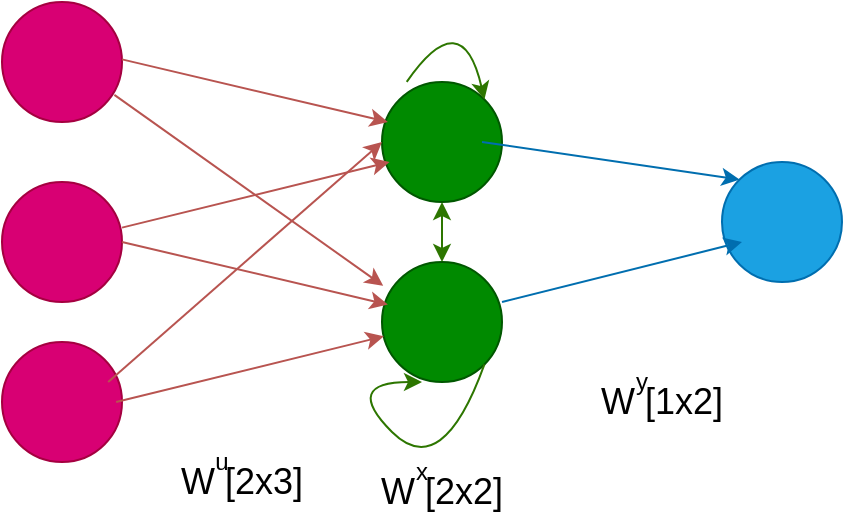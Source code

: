 <mxfile version="14.2.2" type="github"><diagram id="oFzvKWyrG2yO-7Zlwvp0" name="Page-1"><mxGraphModel dx="920" dy="514" grid="1" gridSize="10" guides="1" tooltips="1" connect="1" arrows="1" fold="1" page="1" pageScale="1" pageWidth="827" pageHeight="1169" math="0" shadow="0"><root><mxCell id="0"/><mxCell id="1" parent="0"/><mxCell id="zyHQlXAk9_x4UmLr7fpI-1" value="" style="ellipse;whiteSpace=wrap;html=1;aspect=fixed;fillColor=#d80073;strokeColor=#A50040;fontColor=#ffffff;" vertex="1" parent="1"><mxGeometry x="80" y="150" width="60" height="60" as="geometry"/></mxCell><mxCell id="zyHQlXAk9_x4UmLr7fpI-2" value="" style="ellipse;whiteSpace=wrap;html=1;aspect=fixed;fillColor=#d80073;strokeColor=#A50040;fontColor=#ffffff;" vertex="1" parent="1"><mxGeometry x="80" y="320" width="60" height="60" as="geometry"/></mxCell><mxCell id="zyHQlXAk9_x4UmLr7fpI-3" value="" style="ellipse;whiteSpace=wrap;html=1;aspect=fixed;fillColor=#d80073;strokeColor=#A50040;fontColor=#ffffff;" vertex="1" parent="1"><mxGeometry x="80" y="240" width="60" height="60" as="geometry"/></mxCell><mxCell id="zyHQlXAk9_x4UmLr7fpI-4" value="" style="ellipse;whiteSpace=wrap;html=1;aspect=fixed;fillColor=#008a00;strokeColor=#005700;fontColor=#ffffff;" vertex="1" parent="1"><mxGeometry x="270" y="280" width="60" height="60" as="geometry"/></mxCell><mxCell id="zyHQlXAk9_x4UmLr7fpI-5" value="" style="ellipse;whiteSpace=wrap;html=1;aspect=fixed;fillColor=#008a00;strokeColor=#005700;fontColor=#ffffff;" vertex="1" parent="1"><mxGeometry x="270" y="190" width="60" height="60" as="geometry"/></mxCell><mxCell id="zyHQlXAk9_x4UmLr7fpI-6" value="" style="ellipse;whiteSpace=wrap;html=1;aspect=fixed;fillColor=#1ba1e2;strokeColor=#006EAF;fontColor=#ffffff;" vertex="1" parent="1"><mxGeometry x="440" y="230" width="60" height="60" as="geometry"/></mxCell><mxCell id="zyHQlXAk9_x4UmLr7fpI-7" value="&lt;font style=&quot;font-size: 18px&quot;&gt;W [2x2]&lt;/font&gt;" style="text;html=1;strokeColor=none;fillColor=none;align=center;verticalAlign=middle;whiteSpace=wrap;rounded=0;" vertex="1" parent="1"><mxGeometry x="260" y="385" width="80" height="20" as="geometry"/></mxCell><mxCell id="zyHQlXAk9_x4UmLr7fpI-8" value="x" style="text;html=1;strokeColor=none;fillColor=none;align=center;verticalAlign=middle;whiteSpace=wrap;rounded=0;" vertex="1" parent="1"><mxGeometry x="270" y="375" width="40" height="20" as="geometry"/></mxCell><mxCell id="zyHQlXAk9_x4UmLr7fpI-9" value="&lt;font style=&quot;font-size: 18px&quot;&gt;W [2x3]&lt;/font&gt;" style="text;html=1;strokeColor=none;fillColor=none;align=center;verticalAlign=middle;whiteSpace=wrap;rounded=0;" vertex="1" parent="1"><mxGeometry x="160" y="380" width="80" height="20" as="geometry"/></mxCell><mxCell id="zyHQlXAk9_x4UmLr7fpI-10" value="u" style="text;html=1;strokeColor=none;fillColor=none;align=center;verticalAlign=middle;whiteSpace=wrap;rounded=0;" vertex="1" parent="1"><mxGeometry x="170" y="370" width="40" height="20" as="geometry"/></mxCell><mxCell id="zyHQlXAk9_x4UmLr7fpI-11" value="&lt;font style=&quot;font-size: 18px&quot;&gt;W [1x2]&lt;/font&gt;" style="text;html=1;strokeColor=none;fillColor=none;align=center;verticalAlign=middle;whiteSpace=wrap;rounded=0;" vertex="1" parent="1"><mxGeometry x="370" y="340" width="80" height="20" as="geometry"/></mxCell><mxCell id="zyHQlXAk9_x4UmLr7fpI-12" value="y" style="text;html=1;strokeColor=none;fillColor=none;align=center;verticalAlign=middle;whiteSpace=wrap;rounded=0;" vertex="1" parent="1"><mxGeometry x="380" y="330" width="40" height="20" as="geometry"/></mxCell><mxCell id="zyHQlXAk9_x4UmLr7fpI-14" value="" style="endArrow=classic;html=1;entryX=0.049;entryY=0.355;entryDx=0;entryDy=0;entryPerimeter=0;fillColor=#f8cecc;strokeColor=#b85450;" edge="1" parent="1" target="zyHQlXAk9_x4UmLr7fpI-4"><mxGeometry width="50" height="50" relative="1" as="geometry"><mxPoint x="140" y="270" as="sourcePoint"/><mxPoint x="190" y="220" as="targetPoint"/></mxGeometry></mxCell><mxCell id="zyHQlXAk9_x4UmLr7fpI-16" value="" style="endArrow=classic;html=1;entryX=0.049;entryY=0.355;entryDx=0;entryDy=0;entryPerimeter=0;fillColor=#f8cecc;strokeColor=#b85450;" edge="1" parent="1"><mxGeometry width="50" height="50" relative="1" as="geometry"><mxPoint x="140" y="178.7" as="sourcePoint"/><mxPoint x="272.94" y="210.0" as="targetPoint"/></mxGeometry></mxCell><mxCell id="zyHQlXAk9_x4UmLr7fpI-17" value="" style="endArrow=classic;html=1;fillColor=#f8cecc;strokeColor=#b85450;" edge="1" parent="1" target="zyHQlXAk9_x4UmLr7fpI-4"><mxGeometry width="50" height="50" relative="1" as="geometry"><mxPoint x="137.06" y="350" as="sourcePoint"/><mxPoint x="270.0" y="381.3" as="targetPoint"/></mxGeometry></mxCell><mxCell id="zyHQlXAk9_x4UmLr7fpI-18" value="" style="endArrow=classic;html=1;fillColor=#f8cecc;strokeColor=#b85450;entryX=0;entryY=0.5;entryDx=0;entryDy=0;" edge="1" parent="1" target="zyHQlXAk9_x4UmLr7fpI-5"><mxGeometry width="50" height="50" relative="1" as="geometry"><mxPoint x="133.09" y="340" as="sourcePoint"/><mxPoint x="266.901" y="307.177" as="targetPoint"/></mxGeometry></mxCell><mxCell id="zyHQlXAk9_x4UmLr7fpI-19" value="" style="endArrow=classic;html=1;fillColor=#f8cecc;strokeColor=#b85450;" edge="1" parent="1"><mxGeometry width="50" height="50" relative="1" as="geometry"><mxPoint x="140.0" y="262.82" as="sourcePoint"/><mxPoint x="273.811" y="229.997" as="targetPoint"/></mxGeometry></mxCell><mxCell id="zyHQlXAk9_x4UmLr7fpI-20" value="" style="endArrow=classic;html=1;fillColor=#f8cecc;strokeColor=#b85450;entryX=0.01;entryY=0.198;entryDx=0;entryDy=0;entryPerimeter=0;" edge="1" parent="1" target="zyHQlXAk9_x4UmLr7fpI-4"><mxGeometry width="50" height="50" relative="1" as="geometry"><mxPoint x="136.19" y="196.41" as="sourcePoint"/><mxPoint x="270.001" y="163.587" as="targetPoint"/></mxGeometry></mxCell><mxCell id="zyHQlXAk9_x4UmLr7fpI-21" value="" style="endArrow=classic;html=1;fillColor=#1ba1e2;strokeColor=#006EAF;" edge="1" parent="1"><mxGeometry width="50" height="50" relative="1" as="geometry"><mxPoint x="330.0" y="300" as="sourcePoint"/><mxPoint x="450" y="270" as="targetPoint"/></mxGeometry></mxCell><mxCell id="zyHQlXAk9_x4UmLr7fpI-22" value="" style="endArrow=classic;html=1;fillColor=#1ba1e2;strokeColor=#006EAF;entryX=0;entryY=0;entryDx=0;entryDy=0;" edge="1" parent="1" target="zyHQlXAk9_x4UmLr7fpI-6"><mxGeometry width="50" height="50" relative="1" as="geometry"><mxPoint x="320" y="220" as="sourcePoint"/><mxPoint x="440" y="190" as="targetPoint"/></mxGeometry></mxCell><mxCell id="zyHQlXAk9_x4UmLr7fpI-23" value="" style="endArrow=classic;startArrow=classic;html=1;exitX=0.5;exitY=0;exitDx=0;exitDy=0;fillColor=#60a917;strokeColor=#2D7600;" edge="1" parent="1" source="zyHQlXAk9_x4UmLr7fpI-4"><mxGeometry width="50" height="50" relative="1" as="geometry"><mxPoint x="250" y="300" as="sourcePoint"/><mxPoint x="300" y="250" as="targetPoint"/></mxGeometry></mxCell><mxCell id="zyHQlXAk9_x4UmLr7fpI-24" value="" style="curved=1;endArrow=classic;html=1;exitX=1;exitY=1;exitDx=0;exitDy=0;fillColor=#60a917;strokeColor=#2D7600;" edge="1" parent="1" source="zyHQlXAk9_x4UmLr7fpI-4"><mxGeometry width="50" height="50" relative="1" as="geometry"><mxPoint x="250" y="390" as="sourcePoint"/><mxPoint x="290" y="340" as="targetPoint"/><Array as="points"><mxPoint x="300" y="390"/><mxPoint x="250" y="340"/></Array></mxGeometry></mxCell><mxCell id="zyHQlXAk9_x4UmLr7fpI-26" value="" style="curved=1;endArrow=classic;html=1;exitX=0.206;exitY=-0.001;exitDx=0;exitDy=0;fillColor=#60a917;strokeColor=#2D7600;exitPerimeter=0;entryX=1;entryY=0;entryDx=0;entryDy=0;" edge="1" parent="1" source="zyHQlXAk9_x4UmLr7fpI-5" target="zyHQlXAk9_x4UmLr7fpI-5"><mxGeometry width="50" height="50" relative="1" as="geometry"><mxPoint x="321.213" y="131.213" as="sourcePoint"/><mxPoint x="360" y="180" as="targetPoint"/><Array as="points"><mxPoint x="310" y="150"/></Array></mxGeometry></mxCell></root></mxGraphModel></diagram></mxfile>